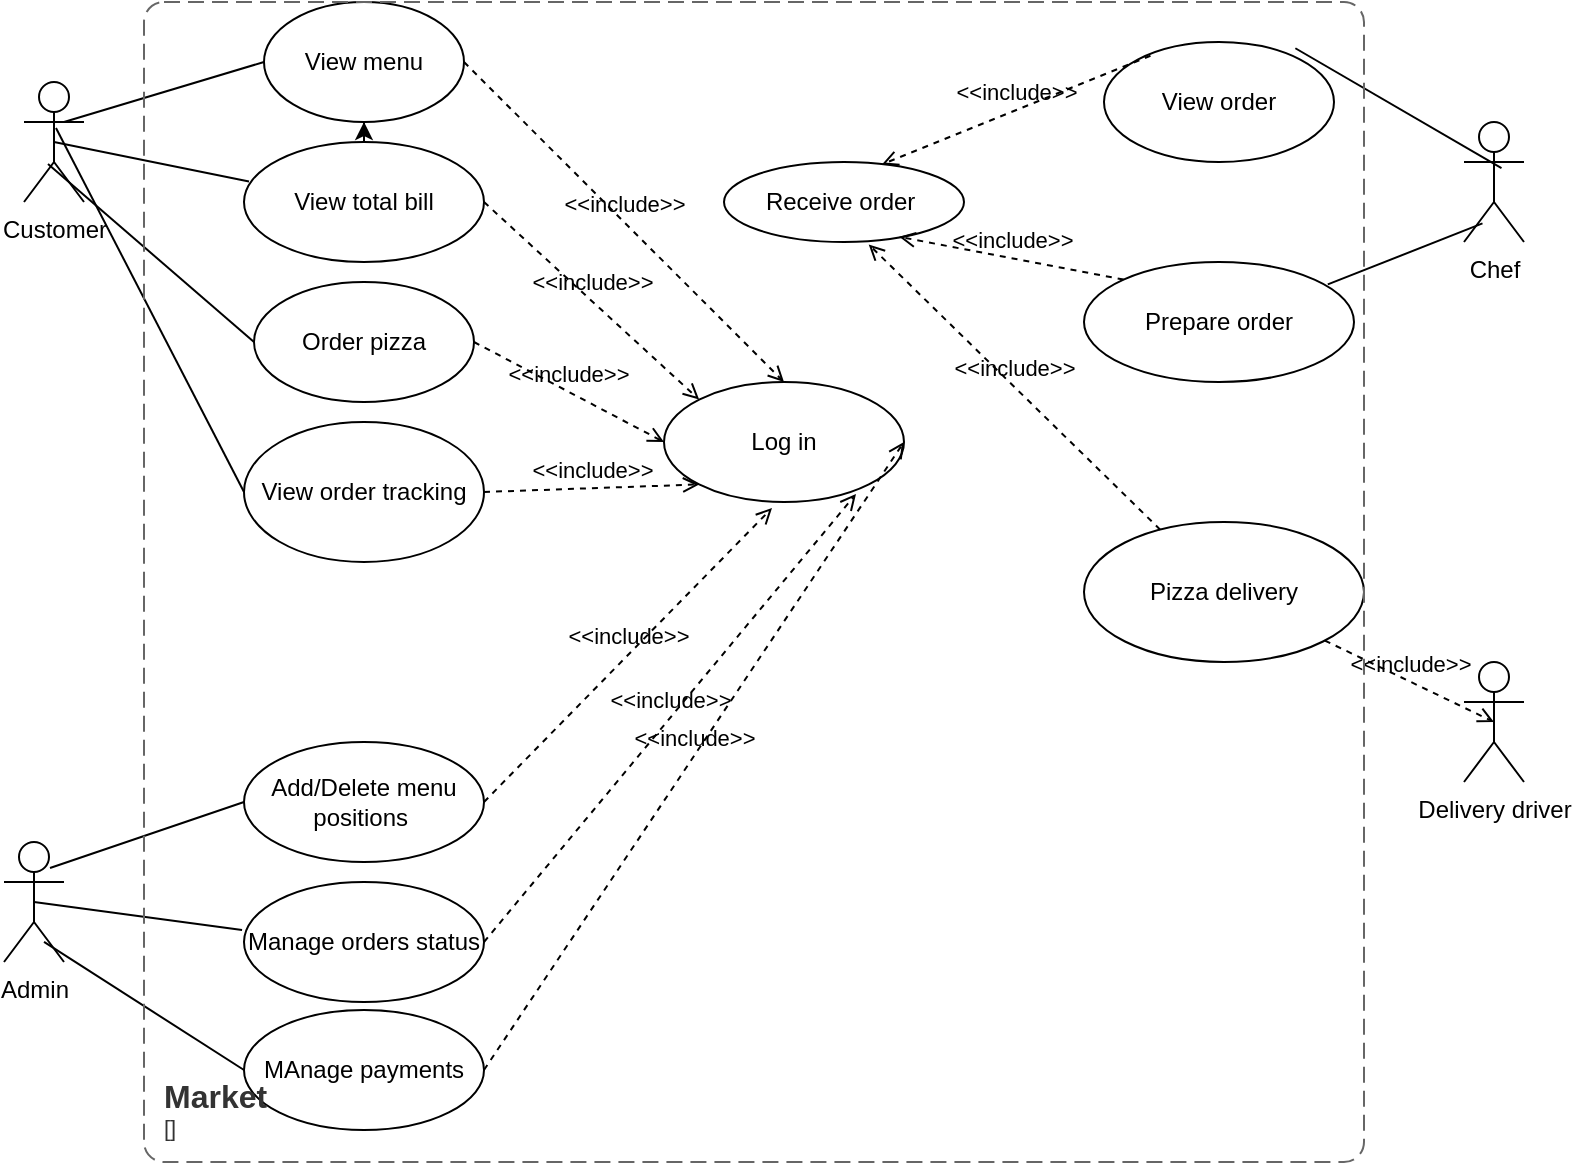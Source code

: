 <mxfile version="20.5.1" type="github"><diagram id="U1u1szjU6AES4XCZ3c5o" name="Page-1"><mxGraphModel dx="946" dy="646" grid="1" gridSize="10" guides="1" tooltips="1" connect="1" arrows="1" fold="1" page="1" pageScale="1" pageWidth="827" pageHeight="1169" math="0" shadow="0"><root><mxCell id="0"/><mxCell id="1" parent="0"/><mxCell id="c2EV8K36IU-4DR9ObgVG-1" value="Customer" style="shape=umlActor;verticalLabelPosition=bottom;verticalAlign=top;html=1;" parent="1" vertex="1"><mxGeometry x="50" y="60" width="30" height="60" as="geometry"/></mxCell><mxCell id="c2EV8K36IU-4DR9ObgVG-2" value="Log in" style="ellipse;whiteSpace=wrap;html=1;" parent="1" vertex="1"><mxGeometry x="370" y="210" width="120" height="60" as="geometry"/></mxCell><mxCell id="c2EV8K36IU-4DR9ObgVG-3" value="Order pizza" style="ellipse;whiteSpace=wrap;html=1;" parent="1" vertex="1"><mxGeometry x="165" y="160" width="110" height="60" as="geometry"/></mxCell><mxCell id="c2EV8K36IU-4DR9ObgVG-42" value="" style="edgeStyle=orthogonalEdgeStyle;rounded=0;orthogonalLoop=1;jettySize=auto;html=1;" parent="1" source="c2EV8K36IU-4DR9ObgVG-4" target="c2EV8K36IU-4DR9ObgVG-5" edge="1"><mxGeometry relative="1" as="geometry"/></mxCell><mxCell id="c2EV8K36IU-4DR9ObgVG-4" value="View total bill" style="ellipse;whiteSpace=wrap;html=1;" parent="1" vertex="1"><mxGeometry x="160" y="90" width="120" height="60" as="geometry"/></mxCell><mxCell id="c2EV8K36IU-4DR9ObgVG-5" value="View menu" style="ellipse;whiteSpace=wrap;html=1;" parent="1" vertex="1"><mxGeometry x="170" y="20" width="100" height="60" as="geometry"/></mxCell><mxCell id="c2EV8K36IU-4DR9ObgVG-6" value="View order tracking" style="ellipse;whiteSpace=wrap;html=1;" parent="1" vertex="1"><mxGeometry x="160" y="230" width="120" height="70" as="geometry"/></mxCell><mxCell id="c2EV8K36IU-4DR9ObgVG-7" value="&amp;lt;&amp;lt;include&amp;gt;&amp;gt;" style="html=1;verticalAlign=bottom;labelBackgroundColor=none;endArrow=open;endFill=0;dashed=1;rounded=0;entryX=0.5;entryY=0;entryDx=0;entryDy=0;exitX=1;exitY=0.5;exitDx=0;exitDy=0;" parent="1" source="c2EV8K36IU-4DR9ObgVG-5" target="c2EV8K36IU-4DR9ObgVG-2" edge="1"><mxGeometry width="160" relative="1" as="geometry"><mxPoint x="330" y="150" as="sourcePoint"/><mxPoint x="490" y="150" as="targetPoint"/></mxGeometry></mxCell><mxCell id="c2EV8K36IU-4DR9ObgVG-8" value="&amp;lt;&amp;lt;include&amp;gt;&amp;gt;" style="html=1;verticalAlign=bottom;labelBackgroundColor=none;endArrow=open;endFill=0;dashed=1;rounded=0;exitX=1;exitY=0.5;exitDx=0;exitDy=0;entryX=0;entryY=0;entryDx=0;entryDy=0;" parent="1" source="c2EV8K36IU-4DR9ObgVG-4" target="c2EV8K36IU-4DR9ObgVG-2" edge="1"><mxGeometry width="160" relative="1" as="geometry"><mxPoint x="330" y="320" as="sourcePoint"/><mxPoint x="470" y="370" as="targetPoint"/></mxGeometry></mxCell><mxCell id="c2EV8K36IU-4DR9ObgVG-9" value="&amp;lt;&amp;lt;include&amp;gt;&amp;gt;" style="html=1;verticalAlign=bottom;labelBackgroundColor=none;endArrow=open;endFill=0;dashed=1;rounded=0;exitX=1;exitY=0.5;exitDx=0;exitDy=0;entryX=0;entryY=0.5;entryDx=0;entryDy=0;" parent="1" source="c2EV8K36IU-4DR9ObgVG-3" target="c2EV8K36IU-4DR9ObgVG-2" edge="1"><mxGeometry width="160" relative="1" as="geometry"><mxPoint x="340" y="235" as="sourcePoint"/><mxPoint x="470" y="370" as="targetPoint"/></mxGeometry></mxCell><mxCell id="c2EV8K36IU-4DR9ObgVG-10" value="&amp;lt;&amp;lt;include&amp;gt;&amp;gt;" style="html=1;verticalAlign=bottom;labelBackgroundColor=none;endArrow=open;endFill=0;dashed=1;rounded=0;exitX=1;exitY=0.5;exitDx=0;exitDy=0;entryX=0;entryY=1;entryDx=0;entryDy=0;" parent="1" source="c2EV8K36IU-4DR9ObgVG-6" target="c2EV8K36IU-4DR9ObgVG-2" edge="1"><mxGeometry width="160" relative="1" as="geometry"><mxPoint x="340" y="315" as="sourcePoint"/><mxPoint x="500" y="370" as="targetPoint"/></mxGeometry></mxCell><mxCell id="c2EV8K36IU-4DR9ObgVG-11" value="" style="edgeStyle=none;html=1;endArrow=none;verticalAlign=bottom;rounded=0;exitX=0.667;exitY=0.333;exitDx=0;exitDy=0;exitPerimeter=0;entryX=0;entryY=0.5;entryDx=0;entryDy=0;" parent="1" source="c2EV8K36IU-4DR9ObgVG-1" target="c2EV8K36IU-4DR9ObgVG-5" edge="1"><mxGeometry width="160" relative="1" as="geometry"><mxPoint x="140" y="160" as="sourcePoint"/><mxPoint x="300" y="160" as="targetPoint"/></mxGeometry></mxCell><mxCell id="c2EV8K36IU-4DR9ObgVG-12" value="" style="edgeStyle=none;html=1;endArrow=none;verticalAlign=bottom;rounded=0;exitX=0.533;exitY=0.383;exitDx=0;exitDy=0;exitPerimeter=0;entryX=0;entryY=0.5;entryDx=0;entryDy=0;" parent="1" source="c2EV8K36IU-4DR9ObgVG-1" target="c2EV8K36IU-4DR9ObgVG-6" edge="1"><mxGeometry width="160" relative="1" as="geometry"><mxPoint x="140.01" y="149.98" as="sourcePoint"/><mxPoint x="200" y="125" as="targetPoint"/></mxGeometry></mxCell><mxCell id="c2EV8K36IU-4DR9ObgVG-13" value="" style="edgeStyle=none;html=1;endArrow=none;verticalAlign=bottom;rounded=0;exitX=0.4;exitY=0.683;exitDx=0;exitDy=0;exitPerimeter=0;entryX=0;entryY=0.5;entryDx=0;entryDy=0;" parent="1" source="c2EV8K36IU-4DR9ObgVG-1" target="c2EV8K36IU-4DR9ObgVG-3" edge="1"><mxGeometry width="160" relative="1" as="geometry"><mxPoint x="150.01" y="159.98" as="sourcePoint"/><mxPoint x="210" y="135" as="targetPoint"/></mxGeometry></mxCell><mxCell id="c2EV8K36IU-4DR9ObgVG-14" value="" style="edgeStyle=none;html=1;endArrow=none;verticalAlign=bottom;rounded=0;exitX=0.5;exitY=0.5;exitDx=0;exitDy=0;exitPerimeter=0;entryX=0.021;entryY=0.329;entryDx=0;entryDy=0;entryPerimeter=0;" parent="1" source="c2EV8K36IU-4DR9ObgVG-1" target="c2EV8K36IU-4DR9ObgVG-4" edge="1"><mxGeometry width="160" relative="1" as="geometry"><mxPoint x="160.01" y="169.98" as="sourcePoint"/><mxPoint x="220" y="145" as="targetPoint"/></mxGeometry></mxCell><mxCell id="c2EV8K36IU-4DR9ObgVG-15" value="Admin" style="shape=umlActor;verticalLabelPosition=bottom;verticalAlign=top;html=1;" parent="1" vertex="1"><mxGeometry x="40" y="440" width="30" height="60" as="geometry"/></mxCell><mxCell id="c2EV8K36IU-4DR9ObgVG-16" value="Manage orders status" style="ellipse;whiteSpace=wrap;html=1;" parent="1" vertex="1"><mxGeometry x="160" y="460" width="120" height="60" as="geometry"/></mxCell><mxCell id="c2EV8K36IU-4DR9ObgVG-17" value="Add/Delete menu positions&amp;nbsp;" style="ellipse;whiteSpace=wrap;html=1;" parent="1" vertex="1"><mxGeometry x="160" y="390" width="120" height="60" as="geometry"/></mxCell><mxCell id="c2EV8K36IU-4DR9ObgVG-18" value="MAnage payments" style="ellipse;whiteSpace=wrap;html=1;" parent="1" vertex="1"><mxGeometry x="160" y="524" width="120" height="60" as="geometry"/></mxCell><mxCell id="c2EV8K36IU-4DR9ObgVG-19" value="" style="edgeStyle=none;html=1;endArrow=none;verticalAlign=bottom;rounded=0;exitX=0.5;exitY=0.5;exitDx=0;exitDy=0;exitPerimeter=0;entryX=-0.008;entryY=0.4;entryDx=0;entryDy=0;entryPerimeter=0;" parent="1" source="c2EV8K36IU-4DR9ObgVG-15" target="c2EV8K36IU-4DR9ObgVG-16" edge="1"><mxGeometry width="160" relative="1" as="geometry"><mxPoint x="90" y="410" as="sourcePoint"/><mxPoint x="250" y="410" as="targetPoint"/></mxGeometry></mxCell><mxCell id="c2EV8K36IU-4DR9ObgVG-20" value="" style="edgeStyle=none;html=1;endArrow=none;verticalAlign=bottom;rounded=0;exitX=0.767;exitY=0.217;exitDx=0;exitDy=0;exitPerimeter=0;entryX=0;entryY=0.5;entryDx=0;entryDy=0;" parent="1" source="c2EV8K36IU-4DR9ObgVG-15" target="c2EV8K36IU-4DR9ObgVG-17" edge="1"><mxGeometry width="160" relative="1" as="geometry"><mxPoint x="100" y="420" as="sourcePoint"/><mxPoint x="260" y="420" as="targetPoint"/></mxGeometry></mxCell><mxCell id="c2EV8K36IU-4DR9ObgVG-21" value="" style="edgeStyle=none;html=1;endArrow=none;verticalAlign=bottom;rounded=0;exitX=0.667;exitY=0.833;exitDx=0;exitDy=0;exitPerimeter=0;entryX=0;entryY=0.5;entryDx=0;entryDy=0;" parent="1" source="c2EV8K36IU-4DR9ObgVG-15" target="c2EV8K36IU-4DR9ObgVG-18" edge="1"><mxGeometry width="160" relative="1" as="geometry"><mxPoint x="110" y="430" as="sourcePoint"/><mxPoint x="270" y="430" as="targetPoint"/></mxGeometry></mxCell><mxCell id="c2EV8K36IU-4DR9ObgVG-22" value="&amp;lt;&amp;lt;include&amp;gt;&amp;gt;" style="html=1;verticalAlign=bottom;labelBackgroundColor=none;endArrow=open;endFill=0;dashed=1;rounded=0;exitX=1;exitY=0.5;exitDx=0;exitDy=0;entryX=0.45;entryY=1.05;entryDx=0;entryDy=0;entryPerimeter=0;" parent="1" source="c2EV8K36IU-4DR9ObgVG-17" target="c2EV8K36IU-4DR9ObgVG-2" edge="1"><mxGeometry width="160" relative="1" as="geometry"><mxPoint x="470" y="460" as="sourcePoint"/><mxPoint x="630" y="460" as="targetPoint"/></mxGeometry></mxCell><mxCell id="c2EV8K36IU-4DR9ObgVG-23" value="&amp;lt;&amp;lt;include&amp;gt;&amp;gt;" style="html=1;verticalAlign=bottom;labelBackgroundColor=none;endArrow=open;endFill=0;dashed=1;rounded=0;exitX=1;exitY=0.5;exitDx=0;exitDy=0;entryX=0.8;entryY=0.933;entryDx=0;entryDy=0;entryPerimeter=0;" parent="1" source="c2EV8K36IU-4DR9ObgVG-16" target="c2EV8K36IU-4DR9ObgVG-2" edge="1"><mxGeometry width="160" relative="1" as="geometry"><mxPoint x="480" y="470" as="sourcePoint"/><mxPoint x="640" y="470" as="targetPoint"/></mxGeometry></mxCell><mxCell id="c2EV8K36IU-4DR9ObgVG-24" value="&amp;lt;&amp;lt;include&amp;gt;&amp;gt;" style="html=1;verticalAlign=bottom;labelBackgroundColor=none;endArrow=open;endFill=0;dashed=1;rounded=0;exitX=1;exitY=0.5;exitDx=0;exitDy=0;entryX=1;entryY=0.5;entryDx=0;entryDy=0;" parent="1" source="c2EV8K36IU-4DR9ObgVG-18" target="c2EV8K36IU-4DR9ObgVG-2" edge="1"><mxGeometry width="160" relative="1" as="geometry"><mxPoint x="340" y="590" as="sourcePoint"/><mxPoint x="650" y="480" as="targetPoint"/></mxGeometry></mxCell><mxCell id="c2EV8K36IU-4DR9ObgVG-25" value="Chef" style="shape=umlActor;verticalLabelPosition=bottom;verticalAlign=top;html=1;" parent="1" vertex="1"><mxGeometry x="770" y="80" width="30" height="60" as="geometry"/></mxCell><mxCell id="c2EV8K36IU-4DR9ObgVG-30" value="View order" style="ellipse;whiteSpace=wrap;html=1;" parent="1" vertex="1"><mxGeometry x="590" y="40" width="115" height="60" as="geometry"/></mxCell><mxCell id="c2EV8K36IU-4DR9ObgVG-31" value="Prepare order" style="ellipse;whiteSpace=wrap;html=1;" parent="1" vertex="1"><mxGeometry x="580" y="150" width="135" height="60" as="geometry"/></mxCell><mxCell id="c2EV8K36IU-4DR9ObgVG-32" value="Receive order&amp;nbsp;" style="ellipse;whiteSpace=wrap;html=1;" parent="1" vertex="1"><mxGeometry x="400" y="100" width="120" height="40" as="geometry"/></mxCell><mxCell id="c2EV8K36IU-4DR9ObgVG-33" value="&amp;lt;&amp;lt;include&amp;gt;&amp;gt;" style="html=1;verticalAlign=bottom;labelBackgroundColor=none;endArrow=open;endFill=0;dashed=1;rounded=0;exitX=0.202;exitY=0.115;exitDx=0;exitDy=0;exitPerimeter=0;entryX=0.658;entryY=0.03;entryDx=0;entryDy=0;entryPerimeter=0;" parent="1" source="c2EV8K36IU-4DR9ObgVG-30" target="c2EV8K36IU-4DR9ObgVG-32" edge="1"><mxGeometry width="160" relative="1" as="geometry"><mxPoint x="470" y="60" as="sourcePoint"/><mxPoint x="630" y="60" as="targetPoint"/></mxGeometry></mxCell><mxCell id="c2EV8K36IU-4DR9ObgVG-34" value="&amp;lt;&amp;lt;include&amp;gt;&amp;gt;" style="html=1;verticalAlign=bottom;labelBackgroundColor=none;endArrow=open;endFill=0;dashed=1;rounded=0;exitX=0;exitY=0;exitDx=0;exitDy=0;entryX=0.73;entryY=0.935;entryDx=0;entryDy=0;entryPerimeter=0;" parent="1" source="c2EV8K36IU-4DR9ObgVG-31" target="c2EV8K36IU-4DR9ObgVG-32" edge="1"><mxGeometry width="160" relative="1" as="geometry"><mxPoint x="540.44" y="105.48" as="sourcePoint"/><mxPoint x="600.0" y="80" as="targetPoint"/></mxGeometry></mxCell><mxCell id="c2EV8K36IU-4DR9ObgVG-36" value="" style="edgeStyle=none;html=1;endArrow=none;verticalAlign=bottom;rounded=0;exitX=0.903;exitY=0.187;exitDx=0;exitDy=0;exitPerimeter=0;entryX=0.308;entryY=0.845;entryDx=0;entryDy=0;entryPerimeter=0;" parent="1" source="c2EV8K36IU-4DR9ObgVG-31" target="c2EV8K36IU-4DR9ObgVG-25" edge="1"><mxGeometry width="160" relative="1" as="geometry"><mxPoint x="80.01" y="89.98" as="sourcePoint"/><mxPoint x="200" y="60" as="targetPoint"/></mxGeometry></mxCell><mxCell id="c2EV8K36IU-4DR9ObgVG-37" value="" style="edgeStyle=none;html=1;endArrow=none;verticalAlign=bottom;rounded=0;exitX=0.832;exitY=0.052;exitDx=0;exitDy=0;exitPerimeter=0;entryX=0.625;entryY=0.385;entryDx=0;entryDy=0;entryPerimeter=0;" parent="1" source="c2EV8K36IU-4DR9ObgVG-30" target="c2EV8K36IU-4DR9ObgVG-25" edge="1"><mxGeometry width="160" relative="1" as="geometry"><mxPoint x="90.01" y="99.98" as="sourcePoint"/><mxPoint x="210" y="70" as="targetPoint"/></mxGeometry></mxCell><mxCell id="c2EV8K36IU-4DR9ObgVG-38" value="Delivery driver" style="shape=umlActor;verticalLabelPosition=bottom;verticalAlign=top;html=1;" parent="1" vertex="1"><mxGeometry x="770" y="350" width="30" height="60" as="geometry"/></mxCell><mxCell id="c2EV8K36IU-4DR9ObgVG-39" value="Pizza delivery" style="ellipse;whiteSpace=wrap;html=1;" parent="1" vertex="1"><mxGeometry x="580" y="280" width="140" height="70" as="geometry"/></mxCell><mxCell id="c2EV8K36IU-4DR9ObgVG-41" value="&amp;lt;&amp;lt;include&amp;gt;&amp;gt;" style="html=1;verticalAlign=bottom;labelBackgroundColor=none;endArrow=open;endFill=0;dashed=1;rounded=0;entryX=0.603;entryY=1.03;entryDx=0;entryDy=0;entryPerimeter=0;" parent="1" source="c2EV8K36IU-4DR9ObgVG-39" target="c2EV8K36IU-4DR9ObgVG-32" edge="1"><mxGeometry width="160" relative="1" as="geometry"><mxPoint x="300.0" y="250" as="sourcePoint"/><mxPoint x="460.0" y="320" as="targetPoint"/></mxGeometry></mxCell><mxCell id="c2EV8K36IU-4DR9ObgVG-43" value="&amp;lt;&amp;lt;include&amp;gt;&amp;gt;" style="edgeStyle=none;html=1;endArrow=open;verticalAlign=bottom;dashed=1;labelBackgroundColor=none;rounded=0;entryX=0.5;entryY=0.5;entryDx=0;entryDy=0;entryPerimeter=0;" parent="1" source="c2EV8K36IU-4DR9ObgVG-39" target="c2EV8K36IU-4DR9ObgVG-38" edge="1"><mxGeometry width="160" relative="1" as="geometry"><mxPoint x="340" y="290" as="sourcePoint"/><mxPoint x="500" y="290" as="targetPoint"/></mxGeometry></mxCell><object placeholders="1" c4Name="Market" c4Type="SystemScopeBoundary" c4Application="" label="&lt;font style=&quot;font-size: 16px&quot;&gt;&lt;b&gt;&lt;div style=&quot;text-align: left&quot;&gt;%c4Name%&lt;/div&gt;&lt;/b&gt;&lt;/font&gt;&lt;div style=&quot;text-align: left&quot;&gt;[%c4Application%]&lt;/div&gt;" id="c2EV8K36IU-4DR9ObgVG-44"><mxCell style="rounded=1;fontSize=11;whiteSpace=wrap;html=1;dashed=1;arcSize=20;fillColor=none;strokeColor=#666666;fontColor=#333333;labelBackgroundColor=none;align=left;verticalAlign=bottom;labelBorderColor=none;spacingTop=0;spacing=10;dashPattern=8 4;metaEdit=1;rotatable=0;perimeter=rectanglePerimeter;noLabel=0;labelPadding=0;allowArrows=0;connectable=0;expand=0;recursiveResize=0;editable=1;pointerEvents=0;absoluteArcSize=1;points=[[0.25,0,0],[0.5,0,0],[0.75,0,0],[1,0.25,0],[1,0.5,0],[1,0.75,0],[0.75,1,0],[0.5,1,0],[0.25,1,0],[0,0.75,0],[0,0.5,0],[0,0.25,0]];" parent="1" vertex="1"><mxGeometry x="110" y="20" width="610" height="580" as="geometry"/></mxCell></object></root></mxGraphModel></diagram></mxfile>